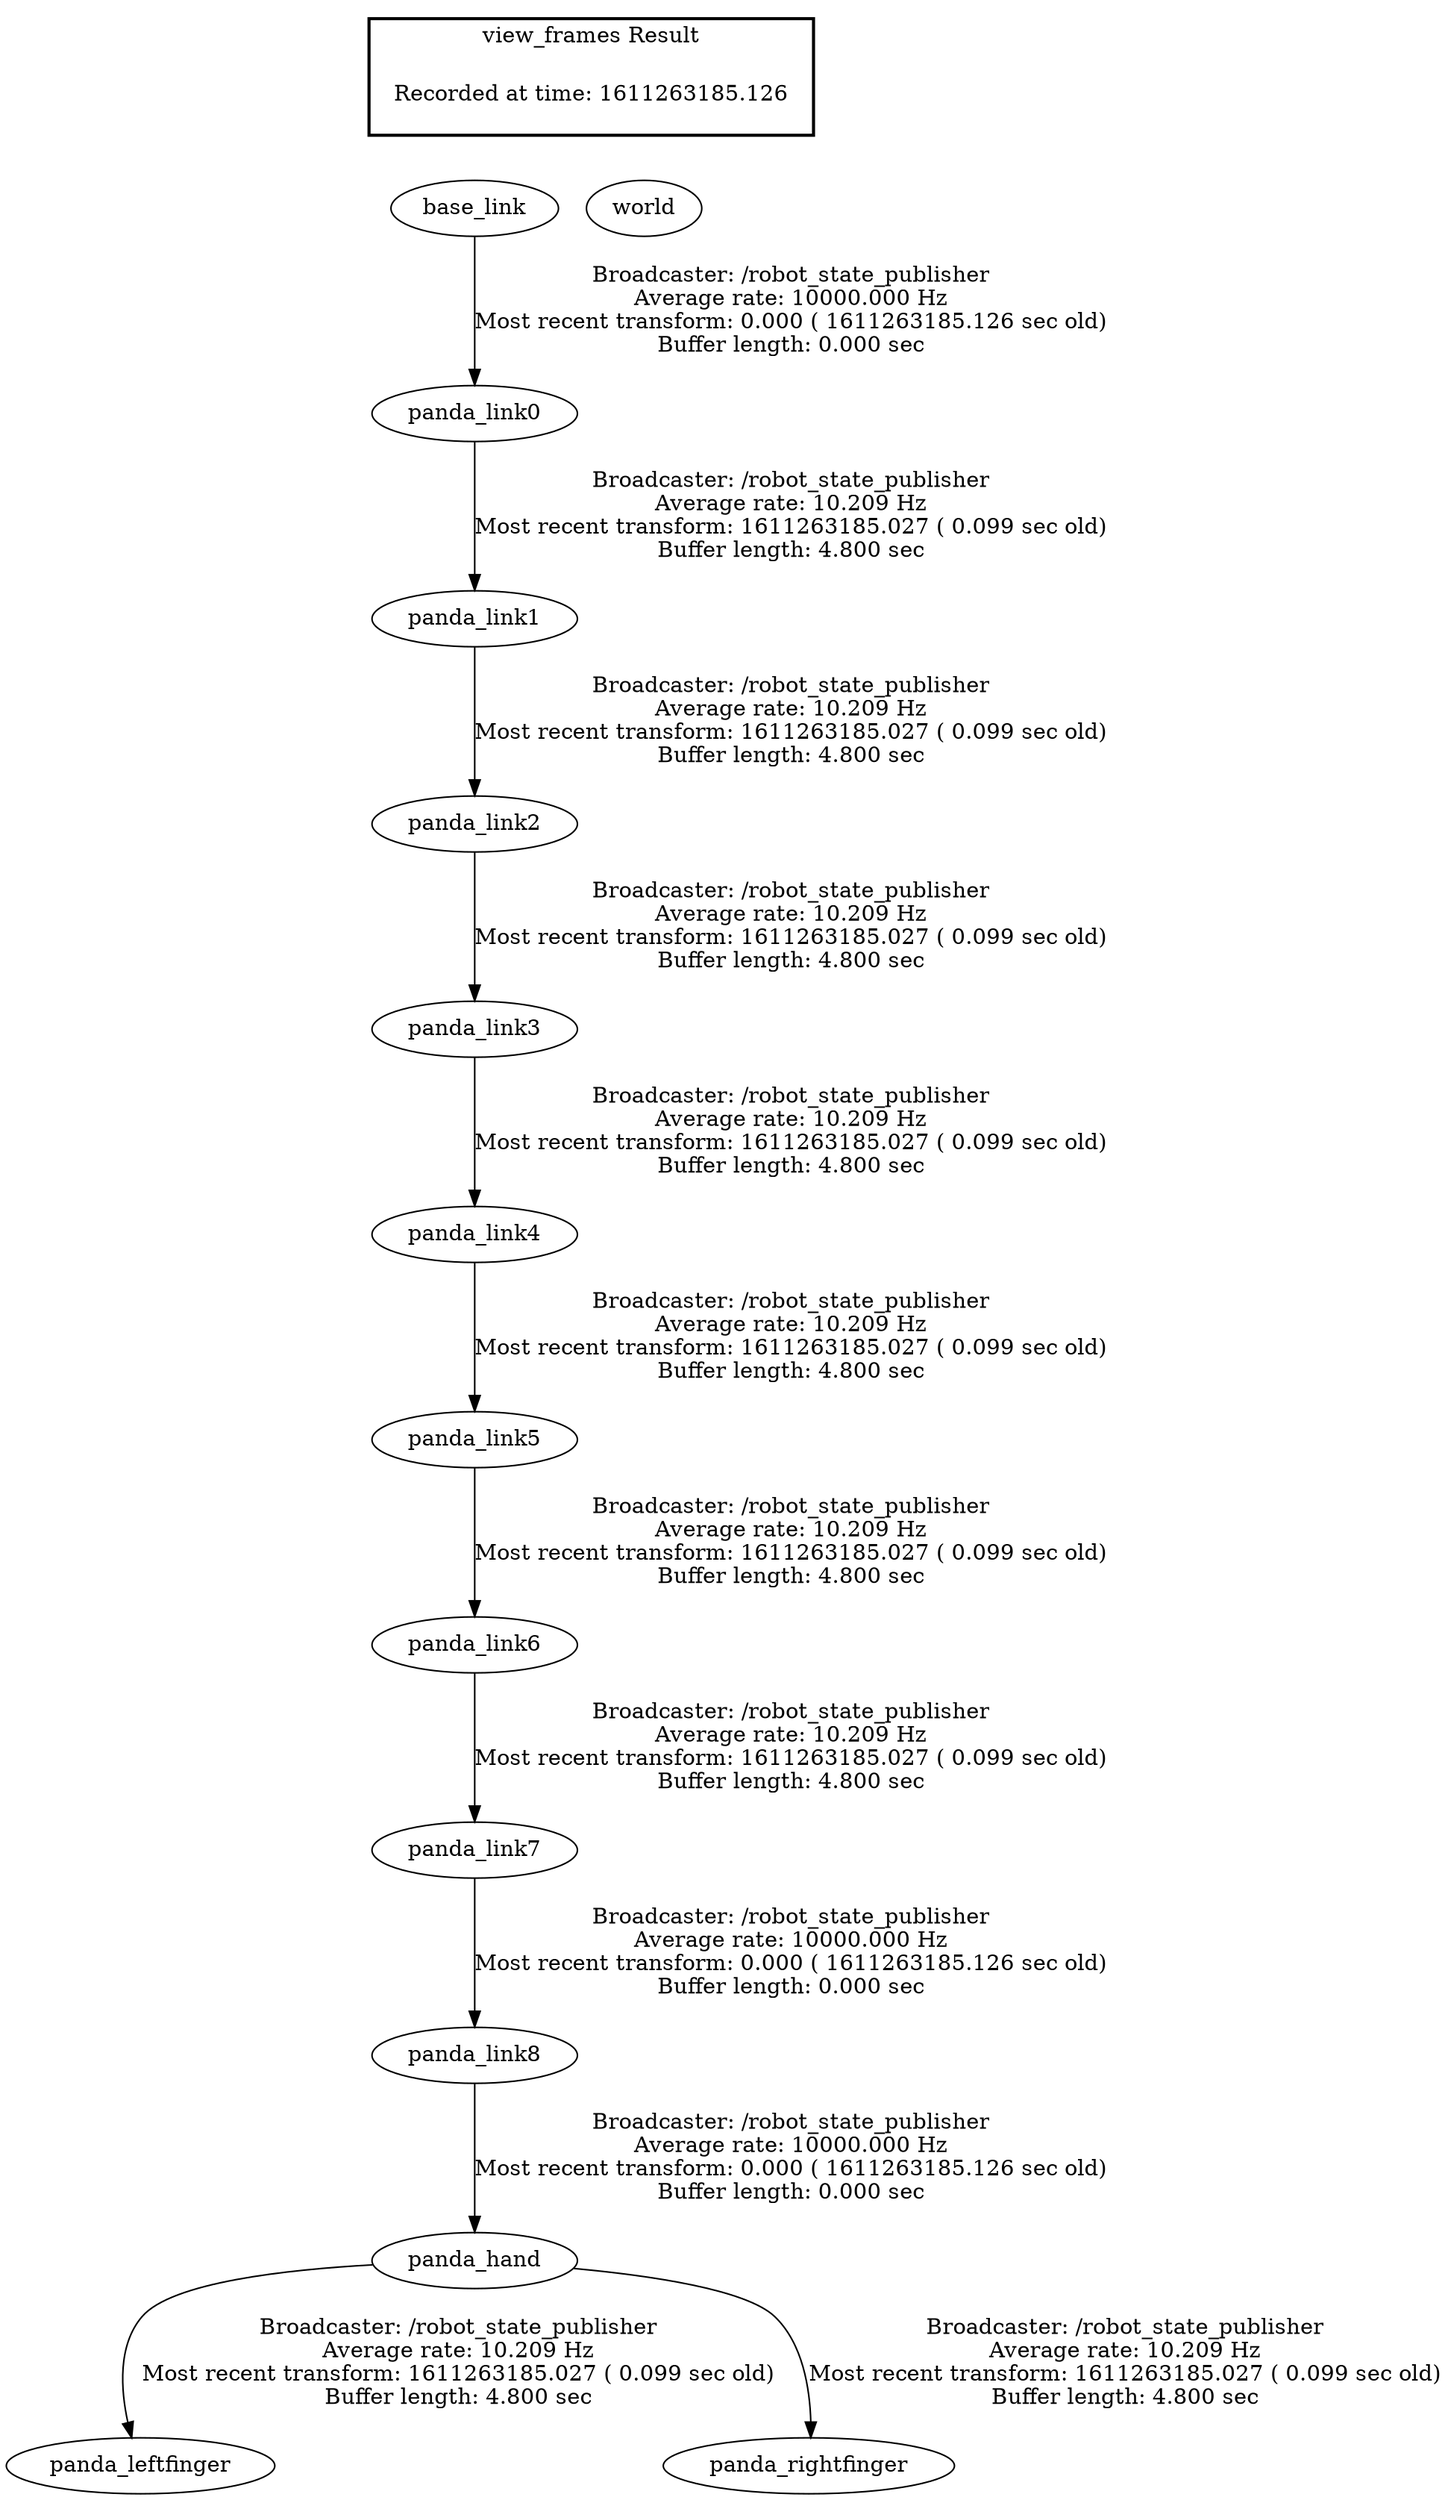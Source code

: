 digraph G {
"base_link" -> "panda_link0"[label="Broadcaster: /robot_state_publisher\nAverage rate: 10000.000 Hz\nMost recent transform: 0.000 ( 1611263185.126 sec old)\nBuffer length: 0.000 sec\n"];
"panda_link8" -> "panda_hand"[label="Broadcaster: /robot_state_publisher\nAverage rate: 10000.000 Hz\nMost recent transform: 0.000 ( 1611263185.126 sec old)\nBuffer length: 0.000 sec\n"];
"panda_link7" -> "panda_link8"[label="Broadcaster: /robot_state_publisher\nAverage rate: 10000.000 Hz\nMost recent transform: 0.000 ( 1611263185.126 sec old)\nBuffer length: 0.000 sec\n"];
"panda_link6" -> "panda_link7"[label="Broadcaster: /robot_state_publisher\nAverage rate: 10.209 Hz\nMost recent transform: 1611263185.027 ( 0.099 sec old)\nBuffer length: 4.800 sec\n"];
"panda_hand" -> "panda_leftfinger"[label="Broadcaster: /robot_state_publisher\nAverage rate: 10.209 Hz\nMost recent transform: 1611263185.027 ( 0.099 sec old)\nBuffer length: 4.800 sec\n"];
"panda_hand" -> "panda_rightfinger"[label="Broadcaster: /robot_state_publisher\nAverage rate: 10.209 Hz\nMost recent transform: 1611263185.027 ( 0.099 sec old)\nBuffer length: 4.800 sec\n"];
"panda_link0" -> "panda_link1"[label="Broadcaster: /robot_state_publisher\nAverage rate: 10.209 Hz\nMost recent transform: 1611263185.027 ( 0.099 sec old)\nBuffer length: 4.800 sec\n"];
"panda_link1" -> "panda_link2"[label="Broadcaster: /robot_state_publisher\nAverage rate: 10.209 Hz\nMost recent transform: 1611263185.027 ( 0.099 sec old)\nBuffer length: 4.800 sec\n"];
"panda_link2" -> "panda_link3"[label="Broadcaster: /robot_state_publisher\nAverage rate: 10.209 Hz\nMost recent transform: 1611263185.027 ( 0.099 sec old)\nBuffer length: 4.800 sec\n"];
"panda_link3" -> "panda_link4"[label="Broadcaster: /robot_state_publisher\nAverage rate: 10.209 Hz\nMost recent transform: 1611263185.027 ( 0.099 sec old)\nBuffer length: 4.800 sec\n"];
"panda_link4" -> "panda_link5"[label="Broadcaster: /robot_state_publisher\nAverage rate: 10.209 Hz\nMost recent transform: 1611263185.027 ( 0.099 sec old)\nBuffer length: 4.800 sec\n"];
"panda_link5" -> "panda_link6"[label="Broadcaster: /robot_state_publisher\nAverage rate: 10.209 Hz\nMost recent transform: 1611263185.027 ( 0.099 sec old)\nBuffer length: 4.800 sec\n"];
edge [style=invis];
 subgraph cluster_legend { style=bold; color=black; label ="view_frames Result";
"Recorded at time: 1611263185.126"[ shape=plaintext ] ;
 }->"world";
edge [style=invis];
 subgraph cluster_legend { style=bold; color=black; label ="view_frames Result";
"Recorded at time: 1611263185.126"[ shape=plaintext ] ;
 }->"base_link";
}